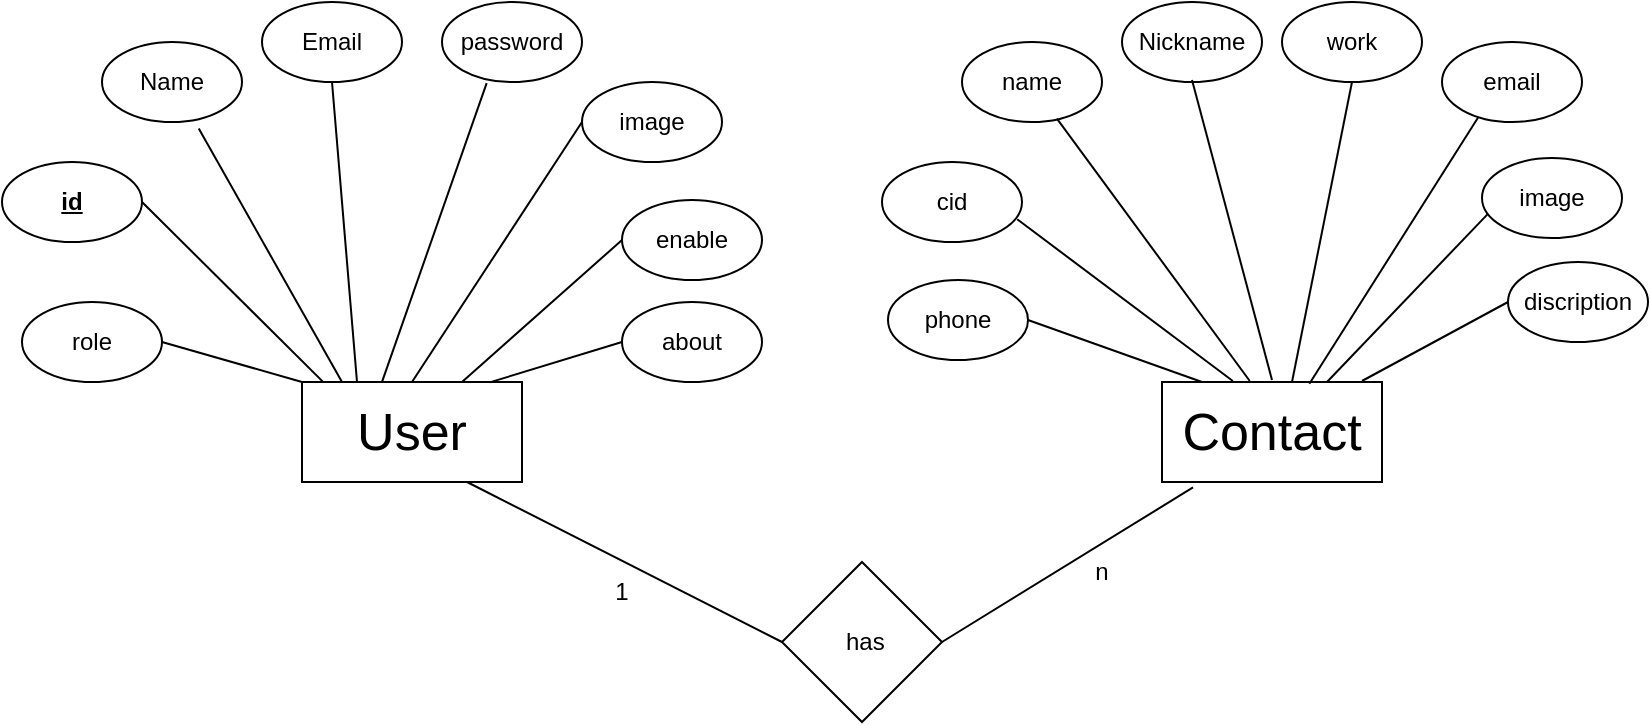 <mxfile version="22.0.1" type="device">
  <diagram name="Page-1" id="is6LBB5S8CY-tbyJOEMh">
    <mxGraphModel dx="876" dy="450" grid="1" gridSize="10" guides="1" tooltips="1" connect="1" arrows="1" fold="1" page="1" pageScale="1" pageWidth="850" pageHeight="1100" math="0" shadow="0">
      <root>
        <mxCell id="0" />
        <mxCell id="1" parent="0" />
        <mxCell id="Y8AFegA1MB7wXAWUZDhi-1" value="&lt;font style=&quot;font-size: 26px;&quot;&gt;User&lt;/font&gt;" style="rounded=0;whiteSpace=wrap;html=1;" vertex="1" parent="1">
          <mxGeometry x="170" y="230" width="110" height="50" as="geometry" />
        </mxCell>
        <mxCell id="Y8AFegA1MB7wXAWUZDhi-3" value="&lt;font style=&quot;font-size: 26px;&quot;&gt;Contact&lt;/font&gt;" style="rounded=0;whiteSpace=wrap;html=1;" vertex="1" parent="1">
          <mxGeometry x="600" y="230" width="110" height="50" as="geometry" />
        </mxCell>
        <mxCell id="Y8AFegA1MB7wXAWUZDhi-4" value="&lt;u&gt;&lt;b&gt;id&lt;/b&gt;&lt;/u&gt;" style="ellipse;whiteSpace=wrap;html=1;" vertex="1" parent="1">
          <mxGeometry x="20" y="120" width="70" height="40" as="geometry" />
        </mxCell>
        <mxCell id="Y8AFegA1MB7wXAWUZDhi-5" value="Name" style="ellipse;whiteSpace=wrap;html=1;" vertex="1" parent="1">
          <mxGeometry x="70" y="60" width="70" height="40" as="geometry" />
        </mxCell>
        <mxCell id="Y8AFegA1MB7wXAWUZDhi-6" value="Email" style="ellipse;whiteSpace=wrap;html=1;" vertex="1" parent="1">
          <mxGeometry x="150" y="40" width="70" height="40" as="geometry" />
        </mxCell>
        <mxCell id="Y8AFegA1MB7wXAWUZDhi-8" value="password" style="ellipse;whiteSpace=wrap;html=1;" vertex="1" parent="1">
          <mxGeometry x="240" y="40" width="70" height="40" as="geometry" />
        </mxCell>
        <mxCell id="Y8AFegA1MB7wXAWUZDhi-9" value="about" style="ellipse;whiteSpace=wrap;html=1;" vertex="1" parent="1">
          <mxGeometry x="330" y="190" width="70" height="40" as="geometry" />
        </mxCell>
        <mxCell id="Y8AFegA1MB7wXAWUZDhi-10" value="image" style="ellipse;whiteSpace=wrap;html=1;" vertex="1" parent="1">
          <mxGeometry x="310" y="80" width="70" height="40" as="geometry" />
        </mxCell>
        <mxCell id="Y8AFegA1MB7wXAWUZDhi-13" value="role" style="ellipse;whiteSpace=wrap;html=1;" vertex="1" parent="1">
          <mxGeometry x="30" y="190" width="70" height="40" as="geometry" />
        </mxCell>
        <mxCell id="Y8AFegA1MB7wXAWUZDhi-14" value="enable" style="ellipse;whiteSpace=wrap;html=1;" vertex="1" parent="1">
          <mxGeometry x="330" y="139" width="70" height="40" as="geometry" />
        </mxCell>
        <mxCell id="Y8AFegA1MB7wXAWUZDhi-15" value="" style="endArrow=none;html=1;rounded=0;exitX=0.5;exitY=1;exitDx=0;exitDy=0;entryX=0.25;entryY=0;entryDx=0;entryDy=0;" edge="1" parent="1" source="Y8AFegA1MB7wXAWUZDhi-6" target="Y8AFegA1MB7wXAWUZDhi-1">
          <mxGeometry width="50" height="50" relative="1" as="geometry">
            <mxPoint x="400" y="250" as="sourcePoint" />
            <mxPoint x="450" y="200" as="targetPoint" />
          </mxGeometry>
        </mxCell>
        <mxCell id="Y8AFegA1MB7wXAWUZDhi-16" value="" style="endArrow=none;html=1;rounded=0;exitX=0.319;exitY=1.014;exitDx=0;exitDy=0;exitPerimeter=0;entryX=0.363;entryY=0.004;entryDx=0;entryDy=0;entryPerimeter=0;" edge="1" parent="1" source="Y8AFegA1MB7wXAWUZDhi-8" target="Y8AFegA1MB7wXAWUZDhi-1">
          <mxGeometry width="50" height="50" relative="1" as="geometry">
            <mxPoint x="195" y="90" as="sourcePoint" />
            <mxPoint x="220" y="220" as="targetPoint" />
          </mxGeometry>
        </mxCell>
        <mxCell id="Y8AFegA1MB7wXAWUZDhi-17" value="" style="endArrow=none;html=1;rounded=0;exitX=0;exitY=0.5;exitDx=0;exitDy=0;entryX=0.5;entryY=0;entryDx=0;entryDy=0;" edge="1" parent="1" source="Y8AFegA1MB7wXAWUZDhi-10" target="Y8AFegA1MB7wXAWUZDhi-1">
          <mxGeometry width="50" height="50" relative="1" as="geometry">
            <mxPoint x="272" y="91" as="sourcePoint" />
            <mxPoint x="220" y="240" as="targetPoint" />
          </mxGeometry>
        </mxCell>
        <mxCell id="Y8AFegA1MB7wXAWUZDhi-18" value="" style="endArrow=none;html=1;rounded=0;exitX=0;exitY=0.5;exitDx=0;exitDy=0;" edge="1" parent="1" source="Y8AFegA1MB7wXAWUZDhi-14">
          <mxGeometry width="50" height="50" relative="1" as="geometry">
            <mxPoint x="320" y="110" as="sourcePoint" />
            <mxPoint x="250" y="230" as="targetPoint" />
          </mxGeometry>
        </mxCell>
        <mxCell id="Y8AFegA1MB7wXAWUZDhi-19" value="" style="endArrow=none;html=1;rounded=0;exitX=0;exitY=0.5;exitDx=0;exitDy=0;entryX=0.853;entryY=0.004;entryDx=0;entryDy=0;entryPerimeter=0;" edge="1" parent="1" source="Y8AFegA1MB7wXAWUZDhi-9" target="Y8AFegA1MB7wXAWUZDhi-1">
          <mxGeometry width="50" height="50" relative="1" as="geometry">
            <mxPoint x="340" y="169" as="sourcePoint" />
            <mxPoint x="260" y="240" as="targetPoint" />
          </mxGeometry>
        </mxCell>
        <mxCell id="Y8AFegA1MB7wXAWUZDhi-20" value="" style="endArrow=none;html=1;rounded=0;exitX=0.691;exitY=1.081;exitDx=0;exitDy=0;exitPerimeter=0;" edge="1" parent="1" source="Y8AFegA1MB7wXAWUZDhi-5">
          <mxGeometry width="50" height="50" relative="1" as="geometry">
            <mxPoint x="195" y="90" as="sourcePoint" />
            <mxPoint x="190" y="230" as="targetPoint" />
          </mxGeometry>
        </mxCell>
        <mxCell id="Y8AFegA1MB7wXAWUZDhi-21" value="" style="endArrow=none;html=1;rounded=0;exitX=1;exitY=0.5;exitDx=0;exitDy=0;entryX=0.098;entryY=0.004;entryDx=0;entryDy=0;entryPerimeter=0;" edge="1" parent="1" source="Y8AFegA1MB7wXAWUZDhi-4" target="Y8AFegA1MB7wXAWUZDhi-1">
          <mxGeometry width="50" height="50" relative="1" as="geometry">
            <mxPoint x="128" y="113" as="sourcePoint" />
            <mxPoint x="190" y="241" as="targetPoint" />
          </mxGeometry>
        </mxCell>
        <mxCell id="Y8AFegA1MB7wXAWUZDhi-23" value="" style="endArrow=none;html=1;rounded=0;exitX=1;exitY=0.5;exitDx=0;exitDy=0;" edge="1" parent="1" source="Y8AFegA1MB7wXAWUZDhi-13">
          <mxGeometry width="50" height="50" relative="1" as="geometry">
            <mxPoint x="100" y="150" as="sourcePoint" />
            <mxPoint x="170" y="230" as="targetPoint" />
          </mxGeometry>
        </mxCell>
        <mxCell id="Y8AFegA1MB7wXAWUZDhi-24" value="phone" style="ellipse;whiteSpace=wrap;html=1;" vertex="1" parent="1">
          <mxGeometry x="463" y="179" width="70" height="40" as="geometry" />
        </mxCell>
        <mxCell id="Y8AFegA1MB7wXAWUZDhi-25" value="cid" style="ellipse;whiteSpace=wrap;html=1;" vertex="1" parent="1">
          <mxGeometry x="460" y="120" width="70" height="40" as="geometry" />
        </mxCell>
        <mxCell id="Y8AFegA1MB7wXAWUZDhi-26" value="name" style="ellipse;whiteSpace=wrap;html=1;" vertex="1" parent="1">
          <mxGeometry x="500" y="60" width="70" height="40" as="geometry" />
        </mxCell>
        <mxCell id="Y8AFegA1MB7wXAWUZDhi-27" value="Nickname" style="ellipse;whiteSpace=wrap;html=1;" vertex="1" parent="1">
          <mxGeometry x="580" y="40" width="70" height="40" as="geometry" />
        </mxCell>
        <mxCell id="Y8AFegA1MB7wXAWUZDhi-28" value="work" style="ellipse;whiteSpace=wrap;html=1;" vertex="1" parent="1">
          <mxGeometry x="660" y="40" width="70" height="40" as="geometry" />
        </mxCell>
        <mxCell id="Y8AFegA1MB7wXAWUZDhi-29" value="email" style="ellipse;whiteSpace=wrap;html=1;" vertex="1" parent="1">
          <mxGeometry x="740" y="60" width="70" height="40" as="geometry" />
        </mxCell>
        <mxCell id="Y8AFegA1MB7wXAWUZDhi-30" value="image" style="ellipse;whiteSpace=wrap;html=1;" vertex="1" parent="1">
          <mxGeometry x="760" y="118" width="70" height="40" as="geometry" />
        </mxCell>
        <mxCell id="Y8AFegA1MB7wXAWUZDhi-31" value="discription" style="ellipse;whiteSpace=wrap;html=1;" vertex="1" parent="1">
          <mxGeometry x="773" y="170" width="70" height="40" as="geometry" />
        </mxCell>
        <mxCell id="Y8AFegA1MB7wXAWUZDhi-32" value="" style="endArrow=none;html=1;rounded=0;exitX=0.5;exitY=0;exitDx=0;exitDy=0;" edge="1" parent="1">
          <mxGeometry width="50" height="50" relative="1" as="geometry">
            <mxPoint x="655" y="229" as="sourcePoint" />
            <mxPoint x="615" y="79" as="targetPoint" />
          </mxGeometry>
        </mxCell>
        <mxCell id="Y8AFegA1MB7wXAWUZDhi-33" value="" style="endArrow=none;html=1;rounded=0;entryX=0.5;entryY=1;entryDx=0;entryDy=0;" edge="1" parent="1" target="Y8AFegA1MB7wXAWUZDhi-28">
          <mxGeometry width="50" height="50" relative="1" as="geometry">
            <mxPoint x="665" y="230" as="sourcePoint" />
            <mxPoint x="615" y="90" as="targetPoint" />
          </mxGeometry>
        </mxCell>
        <mxCell id="Y8AFegA1MB7wXAWUZDhi-34" value="" style="endArrow=none;html=1;rounded=0;entryX=0.259;entryY=0.94;entryDx=0;entryDy=0;entryPerimeter=0;exitX=0.67;exitY=0.018;exitDx=0;exitDy=0;exitPerimeter=0;" edge="1" parent="1" source="Y8AFegA1MB7wXAWUZDhi-3" target="Y8AFegA1MB7wXAWUZDhi-29">
          <mxGeometry width="50" height="50" relative="1" as="geometry">
            <mxPoint x="675" y="240" as="sourcePoint" />
            <mxPoint x="692" y="90" as="targetPoint" />
          </mxGeometry>
        </mxCell>
        <mxCell id="Y8AFegA1MB7wXAWUZDhi-35" value="" style="endArrow=none;html=1;rounded=0;exitX=0.75;exitY=0;exitDx=0;exitDy=0;entryX=0.044;entryY=0.695;entryDx=0;entryDy=0;entryPerimeter=0;" edge="1" parent="1" source="Y8AFegA1MB7wXAWUZDhi-3" target="Y8AFegA1MB7wXAWUZDhi-30">
          <mxGeometry width="50" height="50" relative="1" as="geometry">
            <mxPoint x="684" y="241" as="sourcePoint" />
            <mxPoint x="770" y="140" as="targetPoint" />
          </mxGeometry>
        </mxCell>
        <mxCell id="Y8AFegA1MB7wXAWUZDhi-36" value="" style="endArrow=none;html=1;rounded=0;entryX=0;entryY=0.5;entryDx=0;entryDy=0;exitX=0.909;exitY=-0.01;exitDx=0;exitDy=0;exitPerimeter=0;" edge="1" parent="1" source="Y8AFegA1MB7wXAWUZDhi-3" target="Y8AFegA1MB7wXAWUZDhi-31">
          <mxGeometry width="50" height="50" relative="1" as="geometry">
            <mxPoint x="693" y="240" as="sourcePoint" />
            <mxPoint x="772" y="161" as="targetPoint" />
          </mxGeometry>
        </mxCell>
        <mxCell id="Y8AFegA1MB7wXAWUZDhi-37" value="" style="endArrow=none;html=1;rounded=0;exitX=0.399;exitY=-0.01;exitDx=0;exitDy=0;exitPerimeter=0;entryX=0.678;entryY=0.957;entryDx=0;entryDy=0;entryPerimeter=0;" edge="1" parent="1" source="Y8AFegA1MB7wXAWUZDhi-3" target="Y8AFegA1MB7wXAWUZDhi-26">
          <mxGeometry width="50" height="50" relative="1" as="geometry">
            <mxPoint x="665" y="240" as="sourcePoint" />
            <mxPoint x="550" y="90" as="targetPoint" />
          </mxGeometry>
        </mxCell>
        <mxCell id="Y8AFegA1MB7wXAWUZDhi-38" value="" style="endArrow=none;html=1;rounded=0;exitX=0.322;exitY=-0.01;exitDx=0;exitDy=0;exitPerimeter=0;entryX=0.966;entryY=0.716;entryDx=0;entryDy=0;entryPerimeter=0;" edge="1" parent="1" source="Y8AFegA1MB7wXAWUZDhi-3" target="Y8AFegA1MB7wXAWUZDhi-25">
          <mxGeometry width="50" height="50" relative="1" as="geometry">
            <mxPoint x="654" y="240" as="sourcePoint" />
            <mxPoint x="530" y="150" as="targetPoint" />
          </mxGeometry>
        </mxCell>
        <mxCell id="Y8AFegA1MB7wXAWUZDhi-39" value="" style="endArrow=none;html=1;rounded=0;entryX=1;entryY=0.5;entryDx=0;entryDy=0;" edge="1" parent="1" target="Y8AFegA1MB7wXAWUZDhi-24">
          <mxGeometry width="50" height="50" relative="1" as="geometry">
            <mxPoint x="620" y="230" as="sourcePoint" />
            <mxPoint x="538" y="159" as="targetPoint" />
          </mxGeometry>
        </mxCell>
        <mxCell id="Y8AFegA1MB7wXAWUZDhi-40" value="&amp;nbsp;has" style="rhombus;whiteSpace=wrap;html=1;" vertex="1" parent="1">
          <mxGeometry x="410" y="320" width="80" height="80" as="geometry" />
        </mxCell>
        <mxCell id="Y8AFegA1MB7wXAWUZDhi-41" value="" style="endArrow=none;html=1;rounded=0;exitX=0;exitY=0.5;exitDx=0;exitDy=0;entryX=0.75;entryY=1;entryDx=0;entryDy=0;" edge="1" parent="1">
          <mxGeometry width="50" height="50" relative="1" as="geometry">
            <mxPoint x="410" y="360" as="sourcePoint" />
            <mxPoint x="252.5" y="280" as="targetPoint" />
          </mxGeometry>
        </mxCell>
        <mxCell id="Y8AFegA1MB7wXAWUZDhi-42" value="" style="endArrow=none;html=1;rounded=0;exitX=1;exitY=0.5;exitDx=0;exitDy=0;entryX=0.141;entryY=1.054;entryDx=0;entryDy=0;entryPerimeter=0;" edge="1" parent="1">
          <mxGeometry width="50" height="50" relative="1" as="geometry">
            <mxPoint x="490" y="360" as="sourcePoint" />
            <mxPoint x="615.51" y="282.7" as="targetPoint" />
          </mxGeometry>
        </mxCell>
        <mxCell id="Y8AFegA1MB7wXAWUZDhi-43" value="1" style="text;html=1;strokeColor=none;fillColor=none;align=center;verticalAlign=middle;whiteSpace=wrap;rounded=0;" vertex="1" parent="1">
          <mxGeometry x="300" y="320" width="60" height="30" as="geometry" />
        </mxCell>
        <mxCell id="Y8AFegA1MB7wXAWUZDhi-44" value="n" style="text;html=1;strokeColor=none;fillColor=none;align=center;verticalAlign=middle;whiteSpace=wrap;rounded=0;" vertex="1" parent="1">
          <mxGeometry x="540" y="310" width="60" height="30" as="geometry" />
        </mxCell>
      </root>
    </mxGraphModel>
  </diagram>
</mxfile>
